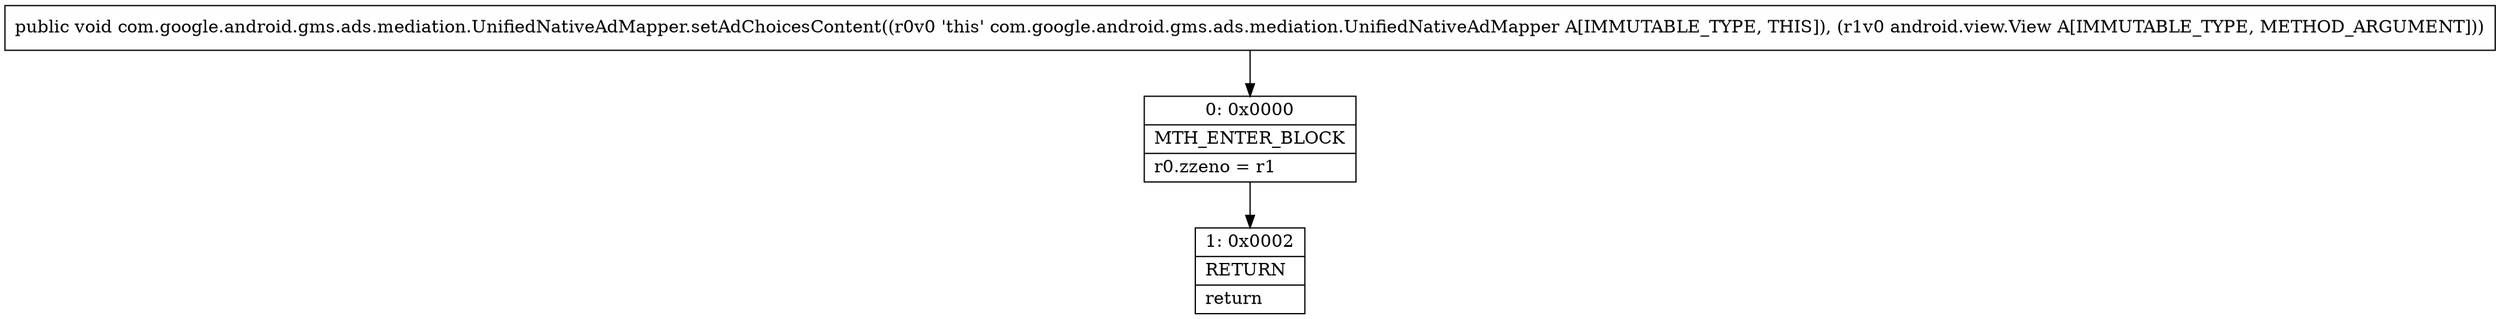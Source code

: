 digraph "CFG forcom.google.android.gms.ads.mediation.UnifiedNativeAdMapper.setAdChoicesContent(Landroid\/view\/View;)V" {
Node_0 [shape=record,label="{0\:\ 0x0000|MTH_ENTER_BLOCK\l|r0.zzeno = r1\l}"];
Node_1 [shape=record,label="{1\:\ 0x0002|RETURN\l|return\l}"];
MethodNode[shape=record,label="{public void com.google.android.gms.ads.mediation.UnifiedNativeAdMapper.setAdChoicesContent((r0v0 'this' com.google.android.gms.ads.mediation.UnifiedNativeAdMapper A[IMMUTABLE_TYPE, THIS]), (r1v0 android.view.View A[IMMUTABLE_TYPE, METHOD_ARGUMENT])) }"];
MethodNode -> Node_0;
Node_0 -> Node_1;
}

